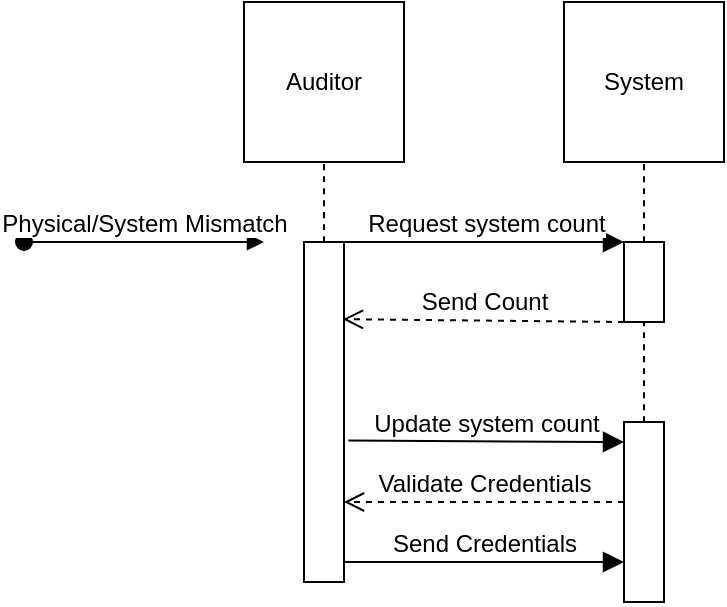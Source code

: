 <mxfile version="26.0.5">
  <diagram name="Page-1" id="13e1069c-82ec-6db2-03f1-153e76fe0fe0">
    <mxGraphModel dx="1154" dy="549" grid="1" gridSize="10" guides="1" tooltips="1" connect="1" arrows="1" fold="1" page="1" pageScale="1" pageWidth="1100" pageHeight="850" background="none" math="0" shadow="0">
      <root>
        <mxCell id="0" />
        <mxCell id="1" parent="0" />
        <mxCell id="YzANwn9D-5YVR0sS74IW-1" value="System" style="whiteSpace=wrap;html=1;aspect=fixed;" vertex="1" parent="1">
          <mxGeometry x="400" y="160" width="80" height="80" as="geometry" />
        </mxCell>
        <mxCell id="YzANwn9D-5YVR0sS74IW-2" value="Physical/System Mismatch" style="html=1;verticalAlign=bottom;startArrow=oval;startFill=1;endArrow=block;startSize=8;curved=0;rounded=0;fontSize=12;" edge="1" parent="1">
          <mxGeometry width="60" relative="1" as="geometry">
            <mxPoint x="130" y="280" as="sourcePoint" />
            <mxPoint x="250" y="280" as="targetPoint" />
          </mxGeometry>
        </mxCell>
        <mxCell id="YzANwn9D-5YVR0sS74IW-3" value="Auditor" style="whiteSpace=wrap;html=1;aspect=fixed;" vertex="1" parent="1">
          <mxGeometry x="240" y="160" width="80" height="80" as="geometry" />
        </mxCell>
        <mxCell id="YzANwn9D-5YVR0sS74IW-4" value="" style="rounded=0;whiteSpace=wrap;html=1;" vertex="1" parent="1">
          <mxGeometry x="270" y="280" width="20" height="170" as="geometry" />
        </mxCell>
        <mxCell id="YzANwn9D-5YVR0sS74IW-5" value="" style="endArrow=none;dashed=1;html=1;rounded=0;fontSize=12;startSize=8;endSize=8;curved=1;entryX=0.5;entryY=1;entryDx=0;entryDy=0;" edge="1" parent="1" target="YzANwn9D-5YVR0sS74IW-3">
          <mxGeometry width="50" height="50" relative="1" as="geometry">
            <mxPoint x="280" y="280" as="sourcePoint" />
            <mxPoint x="330" y="230" as="targetPoint" />
            <Array as="points" />
          </mxGeometry>
        </mxCell>
        <mxCell id="YzANwn9D-5YVR0sS74IW-11" value="" style="endArrow=none;dashed=1;html=1;rounded=0;fontSize=12;startSize=8;endSize=8;curved=1;entryX=0.5;entryY=1;entryDx=0;entryDy=0;" edge="1" parent="1" source="YzANwn9D-5YVR0sS74IW-24" target="YzANwn9D-5YVR0sS74IW-1">
          <mxGeometry width="50" height="50" relative="1" as="geometry">
            <mxPoint x="440" y="390" as="sourcePoint" />
            <mxPoint x="490" y="270" as="targetPoint" />
          </mxGeometry>
        </mxCell>
        <mxCell id="YzANwn9D-5YVR0sS74IW-18" value="" style="endArrow=none;dashed=1;html=1;rounded=0;fontSize=12;startSize=8;endSize=8;curved=1;entryX=0.5;entryY=1;entryDx=0;entryDy=0;" edge="1" parent="1" target="YzANwn9D-5YVR0sS74IW-10">
          <mxGeometry width="50" height="50" relative="1" as="geometry">
            <mxPoint x="440" y="320" as="sourcePoint" />
            <mxPoint x="440" y="240" as="targetPoint" />
          </mxGeometry>
        </mxCell>
        <mxCell id="YzANwn9D-5YVR0sS74IW-10" value="" style="rounded=0;whiteSpace=wrap;html=1;" vertex="1" parent="1">
          <mxGeometry x="430" y="280" width="20" height="40" as="geometry" />
        </mxCell>
        <mxCell id="YzANwn9D-5YVR0sS74IW-19" value="Request system count" style="html=1;verticalAlign=bottom;endArrow=block;curved=0;rounded=0;fontSize=12;startSize=8;endSize=8;exitX=1;exitY=0;exitDx=0;exitDy=0;entryX=0;entryY=0;entryDx=0;entryDy=0;" edge="1" parent="1" source="YzANwn9D-5YVR0sS74IW-4" target="YzANwn9D-5YVR0sS74IW-10">
          <mxGeometry x="0.005" width="80" relative="1" as="geometry">
            <mxPoint x="440" y="340" as="sourcePoint" />
            <mxPoint x="520" y="340" as="targetPoint" />
            <mxPoint as="offset" />
          </mxGeometry>
        </mxCell>
        <mxCell id="YzANwn9D-5YVR0sS74IW-20" style="edgeStyle=none;curved=1;rounded=0;orthogonalLoop=1;jettySize=auto;html=1;exitX=0.5;exitY=1;exitDx=0;exitDy=0;fontSize=12;startSize=8;endSize=8;" edge="1" parent="1" source="YzANwn9D-5YVR0sS74IW-10" target="YzANwn9D-5YVR0sS74IW-10">
          <mxGeometry relative="1" as="geometry" />
        </mxCell>
        <mxCell id="YzANwn9D-5YVR0sS74IW-26" value="" style="endArrow=none;dashed=1;html=1;rounded=0;fontSize=12;startSize=8;endSize=8;curved=1;entryX=0.5;entryY=1;entryDx=0;entryDy=0;" edge="1" parent="1" target="YzANwn9D-5YVR0sS74IW-24">
          <mxGeometry width="50" height="50" relative="1" as="geometry">
            <mxPoint x="440" y="390" as="sourcePoint" />
            <mxPoint x="440" y="240" as="targetPoint" />
          </mxGeometry>
        </mxCell>
        <mxCell id="YzANwn9D-5YVR0sS74IW-24" value="" style="rounded=0;whiteSpace=wrap;html=1;" vertex="1" parent="1">
          <mxGeometry x="430" y="370" width="20" height="90" as="geometry" />
        </mxCell>
        <mxCell id="YzANwn9D-5YVR0sS74IW-27" value="Update system count" style="html=1;verticalAlign=bottom;endArrow=block;curved=0;rounded=0;fontSize=12;startSize=8;endSize=8;exitX=1.11;exitY=0.584;exitDx=0;exitDy=0;exitPerimeter=0;" edge="1" parent="1" source="YzANwn9D-5YVR0sS74IW-4">
          <mxGeometry x="0.005" width="80" relative="1" as="geometry">
            <mxPoint x="350" y="440" as="sourcePoint" />
            <mxPoint x="430" y="380" as="targetPoint" />
            <mxPoint as="offset" />
          </mxGeometry>
        </mxCell>
        <mxCell id="YzANwn9D-5YVR0sS74IW-28" value="Send Count" style="html=1;verticalAlign=bottom;endArrow=open;dashed=1;endSize=8;curved=0;rounded=0;fontSize=12;entryX=0.972;entryY=0.227;entryDx=0;entryDy=0;entryPerimeter=0;exitX=0;exitY=1;exitDx=0;exitDy=0;" edge="1" parent="1" source="YzANwn9D-5YVR0sS74IW-10" target="YzANwn9D-5YVR0sS74IW-4">
          <mxGeometry relative="1" as="geometry">
            <mxPoint x="520" y="340" as="sourcePoint" />
            <mxPoint x="440" y="340" as="targetPoint" />
          </mxGeometry>
        </mxCell>
        <mxCell id="YzANwn9D-5YVR0sS74IW-29" value="Validate Credentials" style="html=1;verticalAlign=bottom;endArrow=open;dashed=1;endSize=8;curved=0;rounded=0;fontSize=12;" edge="1" parent="1">
          <mxGeometry relative="1" as="geometry">
            <mxPoint x="430" y="410" as="sourcePoint" />
            <mxPoint x="290" y="410" as="targetPoint" />
          </mxGeometry>
        </mxCell>
        <mxCell id="YzANwn9D-5YVR0sS74IW-30" value="Send Credentials" style="html=1;verticalAlign=bottom;endArrow=block;curved=0;rounded=0;fontSize=12;startSize=8;endSize=8;" edge="1" parent="1">
          <mxGeometry width="80" relative="1" as="geometry">
            <mxPoint x="290" y="440" as="sourcePoint" />
            <mxPoint x="430" y="440" as="targetPoint" />
          </mxGeometry>
        </mxCell>
      </root>
    </mxGraphModel>
  </diagram>
</mxfile>
